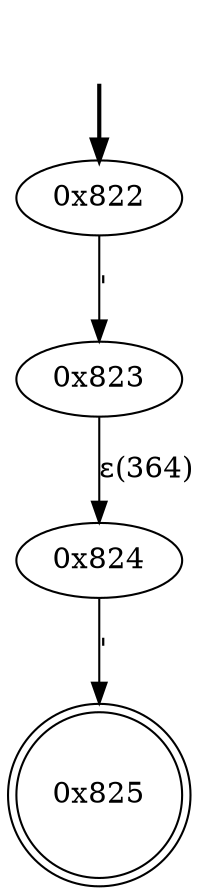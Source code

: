 digraph {
	fake [style=invisible]
	"0x822" [root=true]
	"0x823"
	"0x824"
	"0x825" [shape=doublecircle]
	fake -> "0x822" [style=bold]
	"0x822" -> "0x823" [label="'"]
	"0x824" -> "0x825" [label="'"]
	"0x823" -> "0x824" [label="ε(364)"]
}
